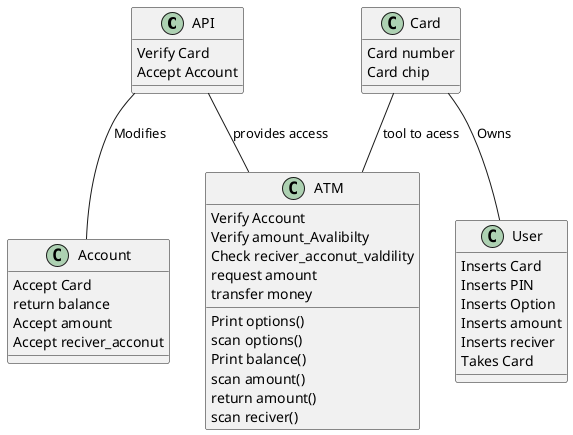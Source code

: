 @startuml ATM
API -- ATM : provides access
API  -- Account : Modifies
Card -- User : Owns
Card -- ATM: tool to acess

class ATM {
    Verify Account 
    Verify amount_Avalibilty
    Check reciver_acconut_valdility
    request amount 
    transfer money
    Print options()
    scan options()
    Print balance()
    scan amount()
    return amount()
    scan reciver()
}

class API {
    Verify Card
    Accept Account
}
class Account {
    Accept Card
    return balance
    Accept amount
    Accept reciver_acconut

}
class User {
    Inserts Card
    Inserts PIN
    Inserts Option
    Inserts amount 
    Inserts reciver
    Takes Card
    
}


class Card {
    Card number
    Card chip
}


@enduml
